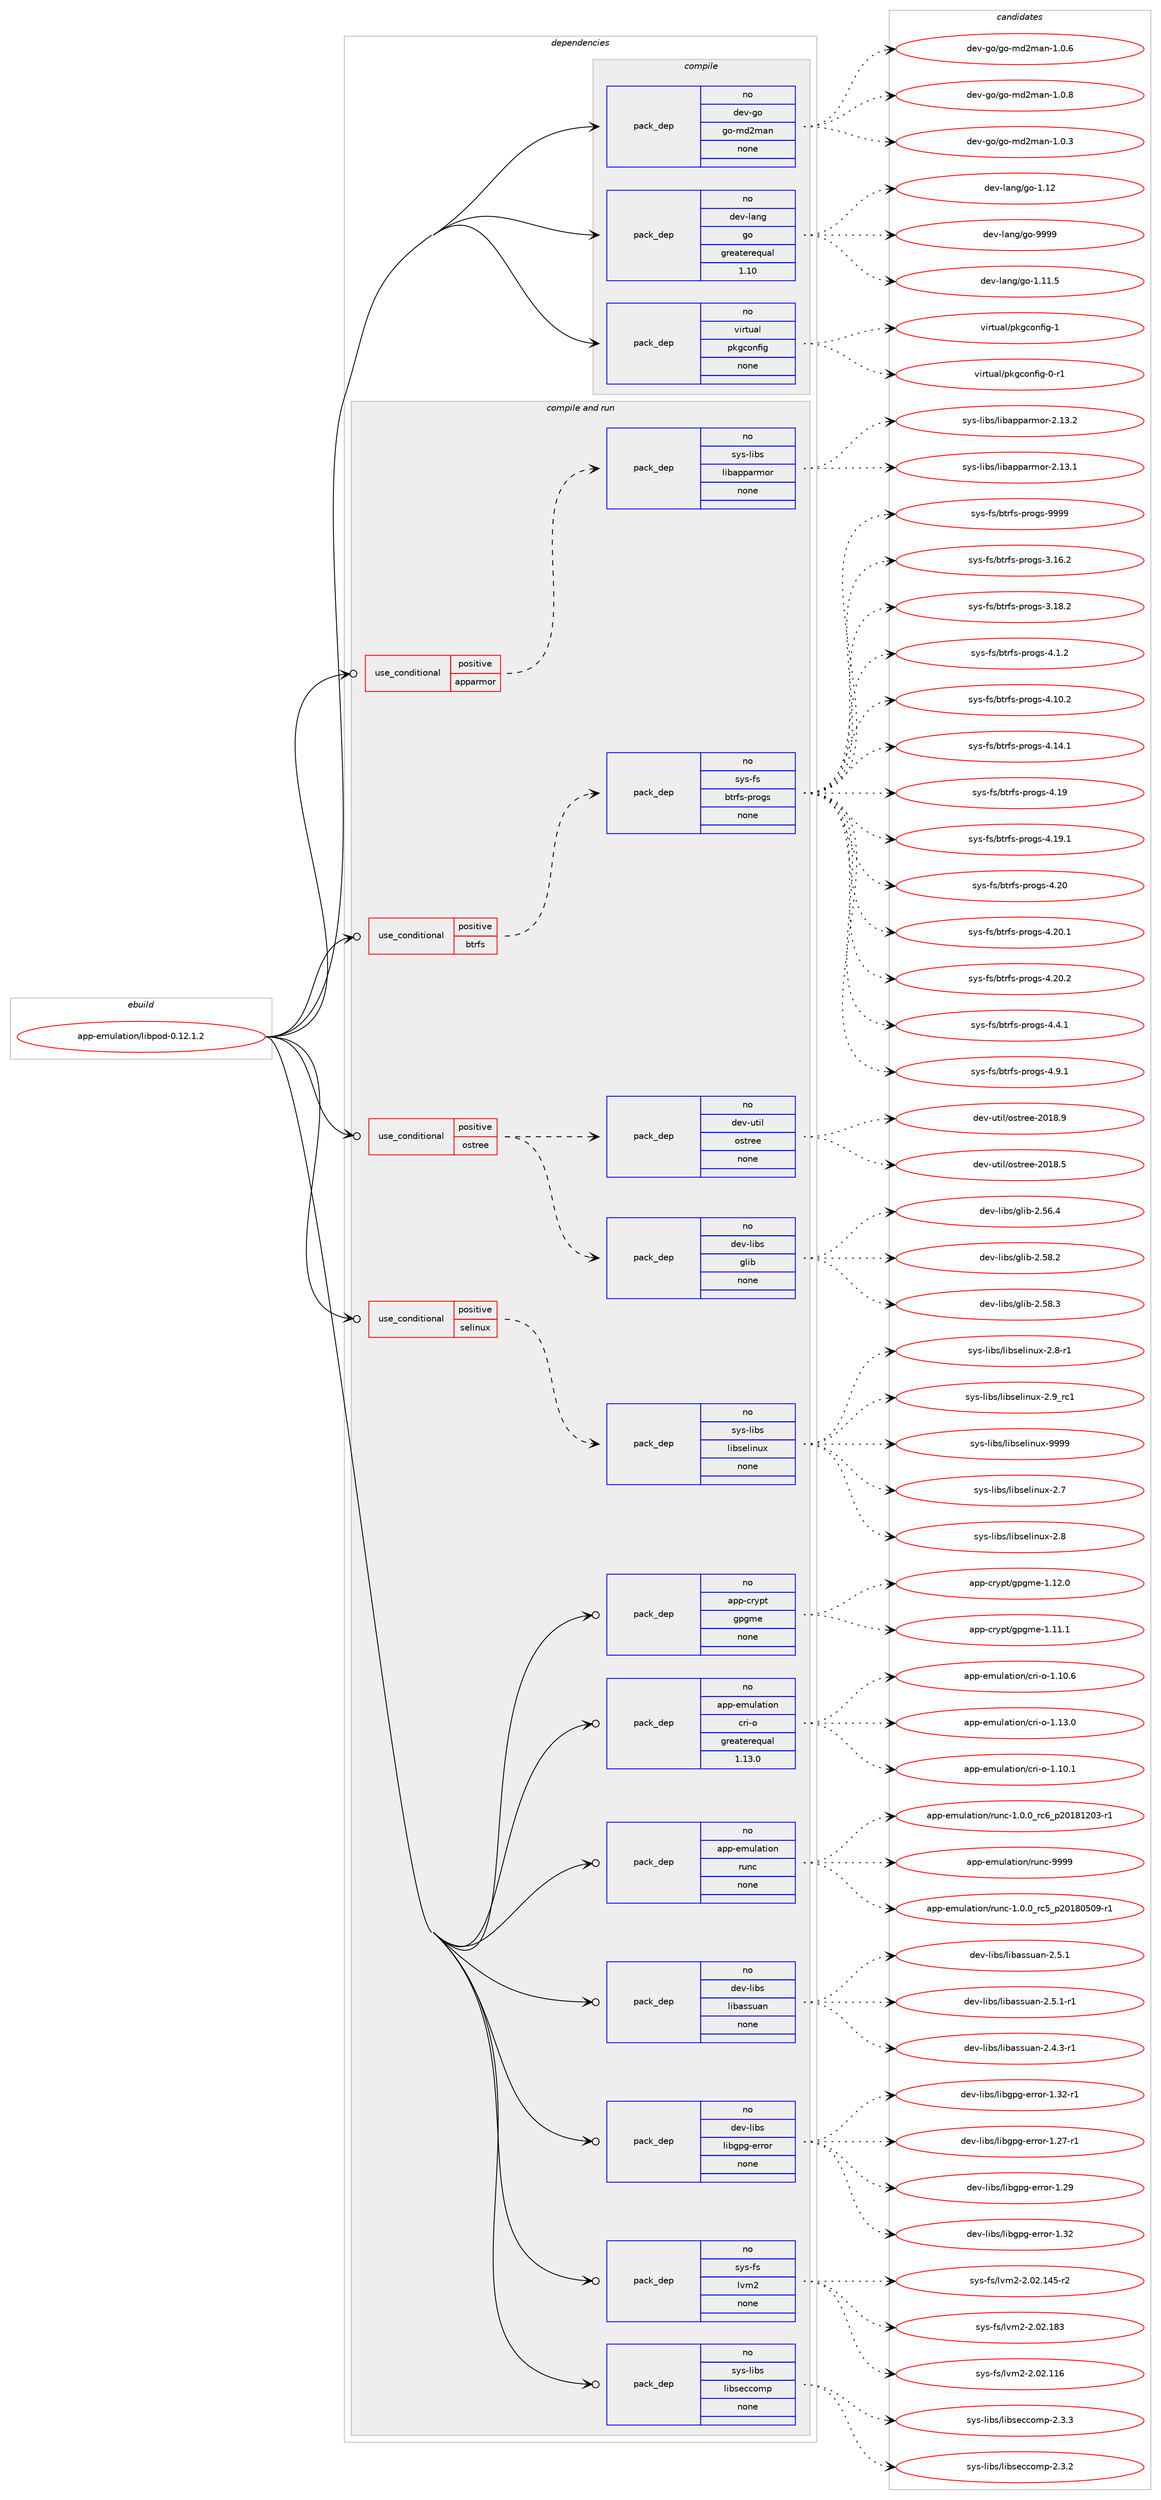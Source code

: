 digraph prolog {

# *************
# Graph options
# *************

newrank=true;
concentrate=true;
compound=true;
graph [rankdir=LR,fontname=Helvetica,fontsize=10,ranksep=1.5];#, ranksep=2.5, nodesep=0.2];
edge  [arrowhead=vee];
node  [fontname=Helvetica,fontsize=10];

# **********
# The ebuild
# **********

subgraph cluster_leftcol {
color=gray;
rank=same;
label=<<i>ebuild</i>>;
id [label="app-emulation/libpod-0.12.1.2", color=red, width=4, href="../app-emulation/libpod-0.12.1.2.svg"];
}

# ****************
# The dependencies
# ****************

subgraph cluster_midcol {
color=gray;
label=<<i>dependencies</i>>;
subgraph cluster_compile {
fillcolor="#eeeeee";
style=filled;
label=<<i>compile</i>>;
subgraph pack916334 {
dependency1286395 [label=<<TABLE BORDER="0" CELLBORDER="1" CELLSPACING="0" CELLPADDING="4" WIDTH="220"><TR><TD ROWSPAN="6" CELLPADDING="30">pack_dep</TD></TR><TR><TD WIDTH="110">no</TD></TR><TR><TD>dev-go</TD></TR><TR><TD>go-md2man</TD></TR><TR><TD>none</TD></TR><TR><TD></TD></TR></TABLE>>, shape=none, color=blue];
}
id:e -> dependency1286395:w [weight=20,style="solid",arrowhead="vee"];
subgraph pack916335 {
dependency1286396 [label=<<TABLE BORDER="0" CELLBORDER="1" CELLSPACING="0" CELLPADDING="4" WIDTH="220"><TR><TD ROWSPAN="6" CELLPADDING="30">pack_dep</TD></TR><TR><TD WIDTH="110">no</TD></TR><TR><TD>dev-lang</TD></TR><TR><TD>go</TD></TR><TR><TD>greaterequal</TD></TR><TR><TD>1.10</TD></TR></TABLE>>, shape=none, color=blue];
}
id:e -> dependency1286396:w [weight=20,style="solid",arrowhead="vee"];
subgraph pack916336 {
dependency1286397 [label=<<TABLE BORDER="0" CELLBORDER="1" CELLSPACING="0" CELLPADDING="4" WIDTH="220"><TR><TD ROWSPAN="6" CELLPADDING="30">pack_dep</TD></TR><TR><TD WIDTH="110">no</TD></TR><TR><TD>virtual</TD></TR><TR><TD>pkgconfig</TD></TR><TR><TD>none</TD></TR><TR><TD></TD></TR></TABLE>>, shape=none, color=blue];
}
id:e -> dependency1286397:w [weight=20,style="solid",arrowhead="vee"];
}
subgraph cluster_compileandrun {
fillcolor="#eeeeee";
style=filled;
label=<<i>compile and run</i>>;
subgraph cond350079 {
dependency1286398 [label=<<TABLE BORDER="0" CELLBORDER="1" CELLSPACING="0" CELLPADDING="4"><TR><TD ROWSPAN="3" CELLPADDING="10">use_conditional</TD></TR><TR><TD>positive</TD></TR><TR><TD>apparmor</TD></TR></TABLE>>, shape=none, color=red];
subgraph pack916337 {
dependency1286399 [label=<<TABLE BORDER="0" CELLBORDER="1" CELLSPACING="0" CELLPADDING="4" WIDTH="220"><TR><TD ROWSPAN="6" CELLPADDING="30">pack_dep</TD></TR><TR><TD WIDTH="110">no</TD></TR><TR><TD>sys-libs</TD></TR><TR><TD>libapparmor</TD></TR><TR><TD>none</TD></TR><TR><TD></TD></TR></TABLE>>, shape=none, color=blue];
}
dependency1286398:e -> dependency1286399:w [weight=20,style="dashed",arrowhead="vee"];
}
id:e -> dependency1286398:w [weight=20,style="solid",arrowhead="odotvee"];
subgraph cond350080 {
dependency1286400 [label=<<TABLE BORDER="0" CELLBORDER="1" CELLSPACING="0" CELLPADDING="4"><TR><TD ROWSPAN="3" CELLPADDING="10">use_conditional</TD></TR><TR><TD>positive</TD></TR><TR><TD>btrfs</TD></TR></TABLE>>, shape=none, color=red];
subgraph pack916338 {
dependency1286401 [label=<<TABLE BORDER="0" CELLBORDER="1" CELLSPACING="0" CELLPADDING="4" WIDTH="220"><TR><TD ROWSPAN="6" CELLPADDING="30">pack_dep</TD></TR><TR><TD WIDTH="110">no</TD></TR><TR><TD>sys-fs</TD></TR><TR><TD>btrfs-progs</TD></TR><TR><TD>none</TD></TR><TR><TD></TD></TR></TABLE>>, shape=none, color=blue];
}
dependency1286400:e -> dependency1286401:w [weight=20,style="dashed",arrowhead="vee"];
}
id:e -> dependency1286400:w [weight=20,style="solid",arrowhead="odotvee"];
subgraph cond350081 {
dependency1286402 [label=<<TABLE BORDER="0" CELLBORDER="1" CELLSPACING="0" CELLPADDING="4"><TR><TD ROWSPAN="3" CELLPADDING="10">use_conditional</TD></TR><TR><TD>positive</TD></TR><TR><TD>ostree</TD></TR></TABLE>>, shape=none, color=red];
subgraph pack916339 {
dependency1286403 [label=<<TABLE BORDER="0" CELLBORDER="1" CELLSPACING="0" CELLPADDING="4" WIDTH="220"><TR><TD ROWSPAN="6" CELLPADDING="30">pack_dep</TD></TR><TR><TD WIDTH="110">no</TD></TR><TR><TD>dev-libs</TD></TR><TR><TD>glib</TD></TR><TR><TD>none</TD></TR><TR><TD></TD></TR></TABLE>>, shape=none, color=blue];
}
dependency1286402:e -> dependency1286403:w [weight=20,style="dashed",arrowhead="vee"];
subgraph pack916340 {
dependency1286404 [label=<<TABLE BORDER="0" CELLBORDER="1" CELLSPACING="0" CELLPADDING="4" WIDTH="220"><TR><TD ROWSPAN="6" CELLPADDING="30">pack_dep</TD></TR><TR><TD WIDTH="110">no</TD></TR><TR><TD>dev-util</TD></TR><TR><TD>ostree</TD></TR><TR><TD>none</TD></TR><TR><TD></TD></TR></TABLE>>, shape=none, color=blue];
}
dependency1286402:e -> dependency1286404:w [weight=20,style="dashed",arrowhead="vee"];
}
id:e -> dependency1286402:w [weight=20,style="solid",arrowhead="odotvee"];
subgraph cond350082 {
dependency1286405 [label=<<TABLE BORDER="0" CELLBORDER="1" CELLSPACING="0" CELLPADDING="4"><TR><TD ROWSPAN="3" CELLPADDING="10">use_conditional</TD></TR><TR><TD>positive</TD></TR><TR><TD>selinux</TD></TR></TABLE>>, shape=none, color=red];
subgraph pack916341 {
dependency1286406 [label=<<TABLE BORDER="0" CELLBORDER="1" CELLSPACING="0" CELLPADDING="4" WIDTH="220"><TR><TD ROWSPAN="6" CELLPADDING="30">pack_dep</TD></TR><TR><TD WIDTH="110">no</TD></TR><TR><TD>sys-libs</TD></TR><TR><TD>libselinux</TD></TR><TR><TD>none</TD></TR><TR><TD></TD></TR></TABLE>>, shape=none, color=blue];
}
dependency1286405:e -> dependency1286406:w [weight=20,style="dashed",arrowhead="vee"];
}
id:e -> dependency1286405:w [weight=20,style="solid",arrowhead="odotvee"];
subgraph pack916342 {
dependency1286407 [label=<<TABLE BORDER="0" CELLBORDER="1" CELLSPACING="0" CELLPADDING="4" WIDTH="220"><TR><TD ROWSPAN="6" CELLPADDING="30">pack_dep</TD></TR><TR><TD WIDTH="110">no</TD></TR><TR><TD>app-crypt</TD></TR><TR><TD>gpgme</TD></TR><TR><TD>none</TD></TR><TR><TD></TD></TR></TABLE>>, shape=none, color=blue];
}
id:e -> dependency1286407:w [weight=20,style="solid",arrowhead="odotvee"];
subgraph pack916343 {
dependency1286408 [label=<<TABLE BORDER="0" CELLBORDER="1" CELLSPACING="0" CELLPADDING="4" WIDTH="220"><TR><TD ROWSPAN="6" CELLPADDING="30">pack_dep</TD></TR><TR><TD WIDTH="110">no</TD></TR><TR><TD>app-emulation</TD></TR><TR><TD>cri-o</TD></TR><TR><TD>greaterequal</TD></TR><TR><TD>1.13.0</TD></TR></TABLE>>, shape=none, color=blue];
}
id:e -> dependency1286408:w [weight=20,style="solid",arrowhead="odotvee"];
subgraph pack916344 {
dependency1286409 [label=<<TABLE BORDER="0" CELLBORDER="1" CELLSPACING="0" CELLPADDING="4" WIDTH="220"><TR><TD ROWSPAN="6" CELLPADDING="30">pack_dep</TD></TR><TR><TD WIDTH="110">no</TD></TR><TR><TD>app-emulation</TD></TR><TR><TD>runc</TD></TR><TR><TD>none</TD></TR><TR><TD></TD></TR></TABLE>>, shape=none, color=blue];
}
id:e -> dependency1286409:w [weight=20,style="solid",arrowhead="odotvee"];
subgraph pack916345 {
dependency1286410 [label=<<TABLE BORDER="0" CELLBORDER="1" CELLSPACING="0" CELLPADDING="4" WIDTH="220"><TR><TD ROWSPAN="6" CELLPADDING="30">pack_dep</TD></TR><TR><TD WIDTH="110">no</TD></TR><TR><TD>dev-libs</TD></TR><TR><TD>libassuan</TD></TR><TR><TD>none</TD></TR><TR><TD></TD></TR></TABLE>>, shape=none, color=blue];
}
id:e -> dependency1286410:w [weight=20,style="solid",arrowhead="odotvee"];
subgraph pack916346 {
dependency1286411 [label=<<TABLE BORDER="0" CELLBORDER="1" CELLSPACING="0" CELLPADDING="4" WIDTH="220"><TR><TD ROWSPAN="6" CELLPADDING="30">pack_dep</TD></TR><TR><TD WIDTH="110">no</TD></TR><TR><TD>dev-libs</TD></TR><TR><TD>libgpg-error</TD></TR><TR><TD>none</TD></TR><TR><TD></TD></TR></TABLE>>, shape=none, color=blue];
}
id:e -> dependency1286411:w [weight=20,style="solid",arrowhead="odotvee"];
subgraph pack916347 {
dependency1286412 [label=<<TABLE BORDER="0" CELLBORDER="1" CELLSPACING="0" CELLPADDING="4" WIDTH="220"><TR><TD ROWSPAN="6" CELLPADDING="30">pack_dep</TD></TR><TR><TD WIDTH="110">no</TD></TR><TR><TD>sys-fs</TD></TR><TR><TD>lvm2</TD></TR><TR><TD>none</TD></TR><TR><TD></TD></TR></TABLE>>, shape=none, color=blue];
}
id:e -> dependency1286412:w [weight=20,style="solid",arrowhead="odotvee"];
subgraph pack916348 {
dependency1286413 [label=<<TABLE BORDER="0" CELLBORDER="1" CELLSPACING="0" CELLPADDING="4" WIDTH="220"><TR><TD ROWSPAN="6" CELLPADDING="30">pack_dep</TD></TR><TR><TD WIDTH="110">no</TD></TR><TR><TD>sys-libs</TD></TR><TR><TD>libseccomp</TD></TR><TR><TD>none</TD></TR><TR><TD></TD></TR></TABLE>>, shape=none, color=blue];
}
id:e -> dependency1286413:w [weight=20,style="solid",arrowhead="odotvee"];
}
subgraph cluster_run {
fillcolor="#eeeeee";
style=filled;
label=<<i>run</i>>;
}
}

# **************
# The candidates
# **************

subgraph cluster_choices {
rank=same;
color=gray;
label=<<i>candidates</i>>;

subgraph choice916334 {
color=black;
nodesep=1;
choice1001011184510311147103111451091005010997110454946484651 [label="dev-go/go-md2man-1.0.3", color=red, width=4,href="../dev-go/go-md2man-1.0.3.svg"];
choice1001011184510311147103111451091005010997110454946484654 [label="dev-go/go-md2man-1.0.6", color=red, width=4,href="../dev-go/go-md2man-1.0.6.svg"];
choice1001011184510311147103111451091005010997110454946484656 [label="dev-go/go-md2man-1.0.8", color=red, width=4,href="../dev-go/go-md2man-1.0.8.svg"];
dependency1286395:e -> choice1001011184510311147103111451091005010997110454946484651:w [style=dotted,weight="100"];
dependency1286395:e -> choice1001011184510311147103111451091005010997110454946484654:w [style=dotted,weight="100"];
dependency1286395:e -> choice1001011184510311147103111451091005010997110454946484656:w [style=dotted,weight="100"];
}
subgraph choice916335 {
color=black;
nodesep=1;
choice10010111845108971101034710311145494649494653 [label="dev-lang/go-1.11.5", color=red, width=4,href="../dev-lang/go-1.11.5.svg"];
choice1001011184510897110103471031114549464950 [label="dev-lang/go-1.12", color=red, width=4,href="../dev-lang/go-1.12.svg"];
choice1001011184510897110103471031114557575757 [label="dev-lang/go-9999", color=red, width=4,href="../dev-lang/go-9999.svg"];
dependency1286396:e -> choice10010111845108971101034710311145494649494653:w [style=dotted,weight="100"];
dependency1286396:e -> choice1001011184510897110103471031114549464950:w [style=dotted,weight="100"];
dependency1286396:e -> choice1001011184510897110103471031114557575757:w [style=dotted,weight="100"];
}
subgraph choice916336 {
color=black;
nodesep=1;
choice11810511411611797108471121071039911111010210510345484511449 [label="virtual/pkgconfig-0-r1", color=red, width=4,href="../virtual/pkgconfig-0-r1.svg"];
choice1181051141161179710847112107103991111101021051034549 [label="virtual/pkgconfig-1", color=red, width=4,href="../virtual/pkgconfig-1.svg"];
dependency1286397:e -> choice11810511411611797108471121071039911111010210510345484511449:w [style=dotted,weight="100"];
dependency1286397:e -> choice1181051141161179710847112107103991111101021051034549:w [style=dotted,weight="100"];
}
subgraph choice916337 {
color=black;
nodesep=1;
choice11512111545108105981154710810598971121129711410911111445504649514649 [label="sys-libs/libapparmor-2.13.1", color=red, width=4,href="../sys-libs/libapparmor-2.13.1.svg"];
choice11512111545108105981154710810598971121129711410911111445504649514650 [label="sys-libs/libapparmor-2.13.2", color=red, width=4,href="../sys-libs/libapparmor-2.13.2.svg"];
dependency1286399:e -> choice11512111545108105981154710810598971121129711410911111445504649514649:w [style=dotted,weight="100"];
dependency1286399:e -> choice11512111545108105981154710810598971121129711410911111445504649514650:w [style=dotted,weight="100"];
}
subgraph choice916338 {
color=black;
nodesep=1;
choice1151211154510211547981161141021154511211411110311545514649544650 [label="sys-fs/btrfs-progs-3.16.2", color=red, width=4,href="../sys-fs/btrfs-progs-3.16.2.svg"];
choice1151211154510211547981161141021154511211411110311545514649564650 [label="sys-fs/btrfs-progs-3.18.2", color=red, width=4,href="../sys-fs/btrfs-progs-3.18.2.svg"];
choice11512111545102115479811611410211545112114111103115455246494650 [label="sys-fs/btrfs-progs-4.1.2", color=red, width=4,href="../sys-fs/btrfs-progs-4.1.2.svg"];
choice1151211154510211547981161141021154511211411110311545524649484650 [label="sys-fs/btrfs-progs-4.10.2", color=red, width=4,href="../sys-fs/btrfs-progs-4.10.2.svg"];
choice1151211154510211547981161141021154511211411110311545524649524649 [label="sys-fs/btrfs-progs-4.14.1", color=red, width=4,href="../sys-fs/btrfs-progs-4.14.1.svg"];
choice115121115451021154798116114102115451121141111031154552464957 [label="sys-fs/btrfs-progs-4.19", color=red, width=4,href="../sys-fs/btrfs-progs-4.19.svg"];
choice1151211154510211547981161141021154511211411110311545524649574649 [label="sys-fs/btrfs-progs-4.19.1", color=red, width=4,href="../sys-fs/btrfs-progs-4.19.1.svg"];
choice115121115451021154798116114102115451121141111031154552465048 [label="sys-fs/btrfs-progs-4.20", color=red, width=4,href="../sys-fs/btrfs-progs-4.20.svg"];
choice1151211154510211547981161141021154511211411110311545524650484649 [label="sys-fs/btrfs-progs-4.20.1", color=red, width=4,href="../sys-fs/btrfs-progs-4.20.1.svg"];
choice1151211154510211547981161141021154511211411110311545524650484650 [label="sys-fs/btrfs-progs-4.20.2", color=red, width=4,href="../sys-fs/btrfs-progs-4.20.2.svg"];
choice11512111545102115479811611410211545112114111103115455246524649 [label="sys-fs/btrfs-progs-4.4.1", color=red, width=4,href="../sys-fs/btrfs-progs-4.4.1.svg"];
choice11512111545102115479811611410211545112114111103115455246574649 [label="sys-fs/btrfs-progs-4.9.1", color=red, width=4,href="../sys-fs/btrfs-progs-4.9.1.svg"];
choice115121115451021154798116114102115451121141111031154557575757 [label="sys-fs/btrfs-progs-9999", color=red, width=4,href="../sys-fs/btrfs-progs-9999.svg"];
dependency1286401:e -> choice1151211154510211547981161141021154511211411110311545514649544650:w [style=dotted,weight="100"];
dependency1286401:e -> choice1151211154510211547981161141021154511211411110311545514649564650:w [style=dotted,weight="100"];
dependency1286401:e -> choice11512111545102115479811611410211545112114111103115455246494650:w [style=dotted,weight="100"];
dependency1286401:e -> choice1151211154510211547981161141021154511211411110311545524649484650:w [style=dotted,weight="100"];
dependency1286401:e -> choice1151211154510211547981161141021154511211411110311545524649524649:w [style=dotted,weight="100"];
dependency1286401:e -> choice115121115451021154798116114102115451121141111031154552464957:w [style=dotted,weight="100"];
dependency1286401:e -> choice1151211154510211547981161141021154511211411110311545524649574649:w [style=dotted,weight="100"];
dependency1286401:e -> choice115121115451021154798116114102115451121141111031154552465048:w [style=dotted,weight="100"];
dependency1286401:e -> choice1151211154510211547981161141021154511211411110311545524650484649:w [style=dotted,weight="100"];
dependency1286401:e -> choice1151211154510211547981161141021154511211411110311545524650484650:w [style=dotted,weight="100"];
dependency1286401:e -> choice11512111545102115479811611410211545112114111103115455246524649:w [style=dotted,weight="100"];
dependency1286401:e -> choice11512111545102115479811611410211545112114111103115455246574649:w [style=dotted,weight="100"];
dependency1286401:e -> choice115121115451021154798116114102115451121141111031154557575757:w [style=dotted,weight="100"];
}
subgraph choice916339 {
color=black;
nodesep=1;
choice1001011184510810598115471031081059845504653544652 [label="dev-libs/glib-2.56.4", color=red, width=4,href="../dev-libs/glib-2.56.4.svg"];
choice1001011184510810598115471031081059845504653564650 [label="dev-libs/glib-2.58.2", color=red, width=4,href="../dev-libs/glib-2.58.2.svg"];
choice1001011184510810598115471031081059845504653564651 [label="dev-libs/glib-2.58.3", color=red, width=4,href="../dev-libs/glib-2.58.3.svg"];
dependency1286403:e -> choice1001011184510810598115471031081059845504653544652:w [style=dotted,weight="100"];
dependency1286403:e -> choice1001011184510810598115471031081059845504653564650:w [style=dotted,weight="100"];
dependency1286403:e -> choice1001011184510810598115471031081059845504653564651:w [style=dotted,weight="100"];
}
subgraph choice916340 {
color=black;
nodesep=1;
choice100101118451171161051084711111511611410110145504849564653 [label="dev-util/ostree-2018.5", color=red, width=4,href="../dev-util/ostree-2018.5.svg"];
choice100101118451171161051084711111511611410110145504849564657 [label="dev-util/ostree-2018.9", color=red, width=4,href="../dev-util/ostree-2018.9.svg"];
dependency1286404:e -> choice100101118451171161051084711111511611410110145504849564653:w [style=dotted,weight="100"];
dependency1286404:e -> choice100101118451171161051084711111511611410110145504849564657:w [style=dotted,weight="100"];
}
subgraph choice916341 {
color=black;
nodesep=1;
choice1151211154510810598115471081059811510110810511011712045504655 [label="sys-libs/libselinux-2.7", color=red, width=4,href="../sys-libs/libselinux-2.7.svg"];
choice1151211154510810598115471081059811510110810511011712045504656 [label="sys-libs/libselinux-2.8", color=red, width=4,href="../sys-libs/libselinux-2.8.svg"];
choice11512111545108105981154710810598115101108105110117120455046564511449 [label="sys-libs/libselinux-2.8-r1", color=red, width=4,href="../sys-libs/libselinux-2.8-r1.svg"];
choice1151211154510810598115471081059811510110810511011712045504657951149949 [label="sys-libs/libselinux-2.9_rc1", color=red, width=4,href="../sys-libs/libselinux-2.9_rc1.svg"];
choice115121115451081059811547108105981151011081051101171204557575757 [label="sys-libs/libselinux-9999", color=red, width=4,href="../sys-libs/libselinux-9999.svg"];
dependency1286406:e -> choice1151211154510810598115471081059811510110810511011712045504655:w [style=dotted,weight="100"];
dependency1286406:e -> choice1151211154510810598115471081059811510110810511011712045504656:w [style=dotted,weight="100"];
dependency1286406:e -> choice11512111545108105981154710810598115101108105110117120455046564511449:w [style=dotted,weight="100"];
dependency1286406:e -> choice1151211154510810598115471081059811510110810511011712045504657951149949:w [style=dotted,weight="100"];
dependency1286406:e -> choice115121115451081059811547108105981151011081051101171204557575757:w [style=dotted,weight="100"];
}
subgraph choice916342 {
color=black;
nodesep=1;
choice9711211245991141211121164710311210310910145494649494649 [label="app-crypt/gpgme-1.11.1", color=red, width=4,href="../app-crypt/gpgme-1.11.1.svg"];
choice9711211245991141211121164710311210310910145494649504648 [label="app-crypt/gpgme-1.12.0", color=red, width=4,href="../app-crypt/gpgme-1.12.0.svg"];
dependency1286407:e -> choice9711211245991141211121164710311210310910145494649494649:w [style=dotted,weight="100"];
dependency1286407:e -> choice9711211245991141211121164710311210310910145494649504648:w [style=dotted,weight="100"];
}
subgraph choice916343 {
color=black;
nodesep=1;
choice97112112451011091171089711610511111047991141054511145494649484649 [label="app-emulation/cri-o-1.10.1", color=red, width=4,href="../app-emulation/cri-o-1.10.1.svg"];
choice97112112451011091171089711610511111047991141054511145494649484654 [label="app-emulation/cri-o-1.10.6", color=red, width=4,href="../app-emulation/cri-o-1.10.6.svg"];
choice97112112451011091171089711610511111047991141054511145494649514648 [label="app-emulation/cri-o-1.13.0", color=red, width=4,href="../app-emulation/cri-o-1.13.0.svg"];
dependency1286408:e -> choice97112112451011091171089711610511111047991141054511145494649484649:w [style=dotted,weight="100"];
dependency1286408:e -> choice97112112451011091171089711610511111047991141054511145494649484654:w [style=dotted,weight="100"];
dependency1286408:e -> choice97112112451011091171089711610511111047991141054511145494649514648:w [style=dotted,weight="100"];
}
subgraph choice916344 {
color=black;
nodesep=1;
choice97112112451011091171089711610511111047114117110994549464846489511499539511250484956485348574511449 [label="app-emulation/runc-1.0.0_rc5_p20180509-r1", color=red, width=4,href="../app-emulation/runc-1.0.0_rc5_p20180509-r1.svg"];
choice97112112451011091171089711610511111047114117110994549464846489511499549511250484956495048514511449 [label="app-emulation/runc-1.0.0_rc6_p20181203-r1", color=red, width=4,href="../app-emulation/runc-1.0.0_rc6_p20181203-r1.svg"];
choice97112112451011091171089711610511111047114117110994557575757 [label="app-emulation/runc-9999", color=red, width=4,href="../app-emulation/runc-9999.svg"];
dependency1286409:e -> choice97112112451011091171089711610511111047114117110994549464846489511499539511250484956485348574511449:w [style=dotted,weight="100"];
dependency1286409:e -> choice97112112451011091171089711610511111047114117110994549464846489511499549511250484956495048514511449:w [style=dotted,weight="100"];
dependency1286409:e -> choice97112112451011091171089711610511111047114117110994557575757:w [style=dotted,weight="100"];
}
subgraph choice916345 {
color=black;
nodesep=1;
choice1001011184510810598115471081059897115115117971104550465246514511449 [label="dev-libs/libassuan-2.4.3-r1", color=red, width=4,href="../dev-libs/libassuan-2.4.3-r1.svg"];
choice100101118451081059811547108105989711511511797110455046534649 [label="dev-libs/libassuan-2.5.1", color=red, width=4,href="../dev-libs/libassuan-2.5.1.svg"];
choice1001011184510810598115471081059897115115117971104550465346494511449 [label="dev-libs/libassuan-2.5.1-r1", color=red, width=4,href="../dev-libs/libassuan-2.5.1-r1.svg"];
dependency1286410:e -> choice1001011184510810598115471081059897115115117971104550465246514511449:w [style=dotted,weight="100"];
dependency1286410:e -> choice100101118451081059811547108105989711511511797110455046534649:w [style=dotted,weight="100"];
dependency1286410:e -> choice1001011184510810598115471081059897115115117971104550465346494511449:w [style=dotted,weight="100"];
}
subgraph choice916346 {
color=black;
nodesep=1;
choice100101118451081059811547108105981031121034510111411411111445494650554511449 [label="dev-libs/libgpg-error-1.27-r1", color=red, width=4,href="../dev-libs/libgpg-error-1.27-r1.svg"];
choice10010111845108105981154710810598103112103451011141141111144549465057 [label="dev-libs/libgpg-error-1.29", color=red, width=4,href="../dev-libs/libgpg-error-1.29.svg"];
choice10010111845108105981154710810598103112103451011141141111144549465150 [label="dev-libs/libgpg-error-1.32", color=red, width=4,href="../dev-libs/libgpg-error-1.32.svg"];
choice100101118451081059811547108105981031121034510111411411111445494651504511449 [label="dev-libs/libgpg-error-1.32-r1", color=red, width=4,href="../dev-libs/libgpg-error-1.32-r1.svg"];
dependency1286411:e -> choice100101118451081059811547108105981031121034510111411411111445494650554511449:w [style=dotted,weight="100"];
dependency1286411:e -> choice10010111845108105981154710810598103112103451011141141111144549465057:w [style=dotted,weight="100"];
dependency1286411:e -> choice10010111845108105981154710810598103112103451011141141111144549465150:w [style=dotted,weight="100"];
dependency1286411:e -> choice100101118451081059811547108105981031121034510111411411111445494651504511449:w [style=dotted,weight="100"];
}
subgraph choice916347 {
color=black;
nodesep=1;
choice115121115451021154710811810950455046485046494954 [label="sys-fs/lvm2-2.02.116", color=red, width=4,href="../sys-fs/lvm2-2.02.116.svg"];
choice1151211154510211547108118109504550464850464952534511450 [label="sys-fs/lvm2-2.02.145-r2", color=red, width=4,href="../sys-fs/lvm2-2.02.145-r2.svg"];
choice115121115451021154710811810950455046485046495651 [label="sys-fs/lvm2-2.02.183", color=red, width=4,href="../sys-fs/lvm2-2.02.183.svg"];
dependency1286412:e -> choice115121115451021154710811810950455046485046494954:w [style=dotted,weight="100"];
dependency1286412:e -> choice1151211154510211547108118109504550464850464952534511450:w [style=dotted,weight="100"];
dependency1286412:e -> choice115121115451021154710811810950455046485046495651:w [style=dotted,weight="100"];
}
subgraph choice916348 {
color=black;
nodesep=1;
choice115121115451081059811547108105981151019999111109112455046514650 [label="sys-libs/libseccomp-2.3.2", color=red, width=4,href="../sys-libs/libseccomp-2.3.2.svg"];
choice115121115451081059811547108105981151019999111109112455046514651 [label="sys-libs/libseccomp-2.3.3", color=red, width=4,href="../sys-libs/libseccomp-2.3.3.svg"];
dependency1286413:e -> choice115121115451081059811547108105981151019999111109112455046514650:w [style=dotted,weight="100"];
dependency1286413:e -> choice115121115451081059811547108105981151019999111109112455046514651:w [style=dotted,weight="100"];
}
}

}
